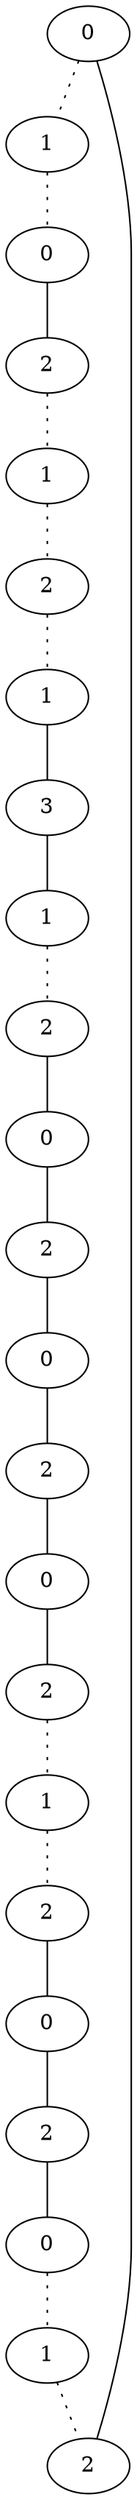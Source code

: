 graph {
a0[label=0];
a1[label=1];
a2[label=0];
a3[label=2];
a4[label=1];
a5[label=2];
a6[label=1];
a7[label=3];
a8[label=1];
a9[label=2];
a10[label=0];
a11[label=2];
a12[label=0];
a13[label=2];
a14[label=0];
a15[label=2];
a16[label=1];
a17[label=2];
a18[label=0];
a19[label=2];
a20[label=0];
a21[label=1];
a22[label=2];
a0 -- a1 [style=dotted];
a0 -- a22;
a1 -- a2 [style=dotted];
a2 -- a3;
a3 -- a4 [style=dotted];
a4 -- a5 [style=dotted];
a5 -- a6 [style=dotted];
a6 -- a7;
a7 -- a8;
a8 -- a9 [style=dotted];
a9 -- a10;
a10 -- a11;
a11 -- a12;
a12 -- a13;
a13 -- a14;
a14 -- a15;
a15 -- a16 [style=dotted];
a16 -- a17 [style=dotted];
a17 -- a18;
a18 -- a19;
a19 -- a20;
a20 -- a21 [style=dotted];
a21 -- a22 [style=dotted];
}
